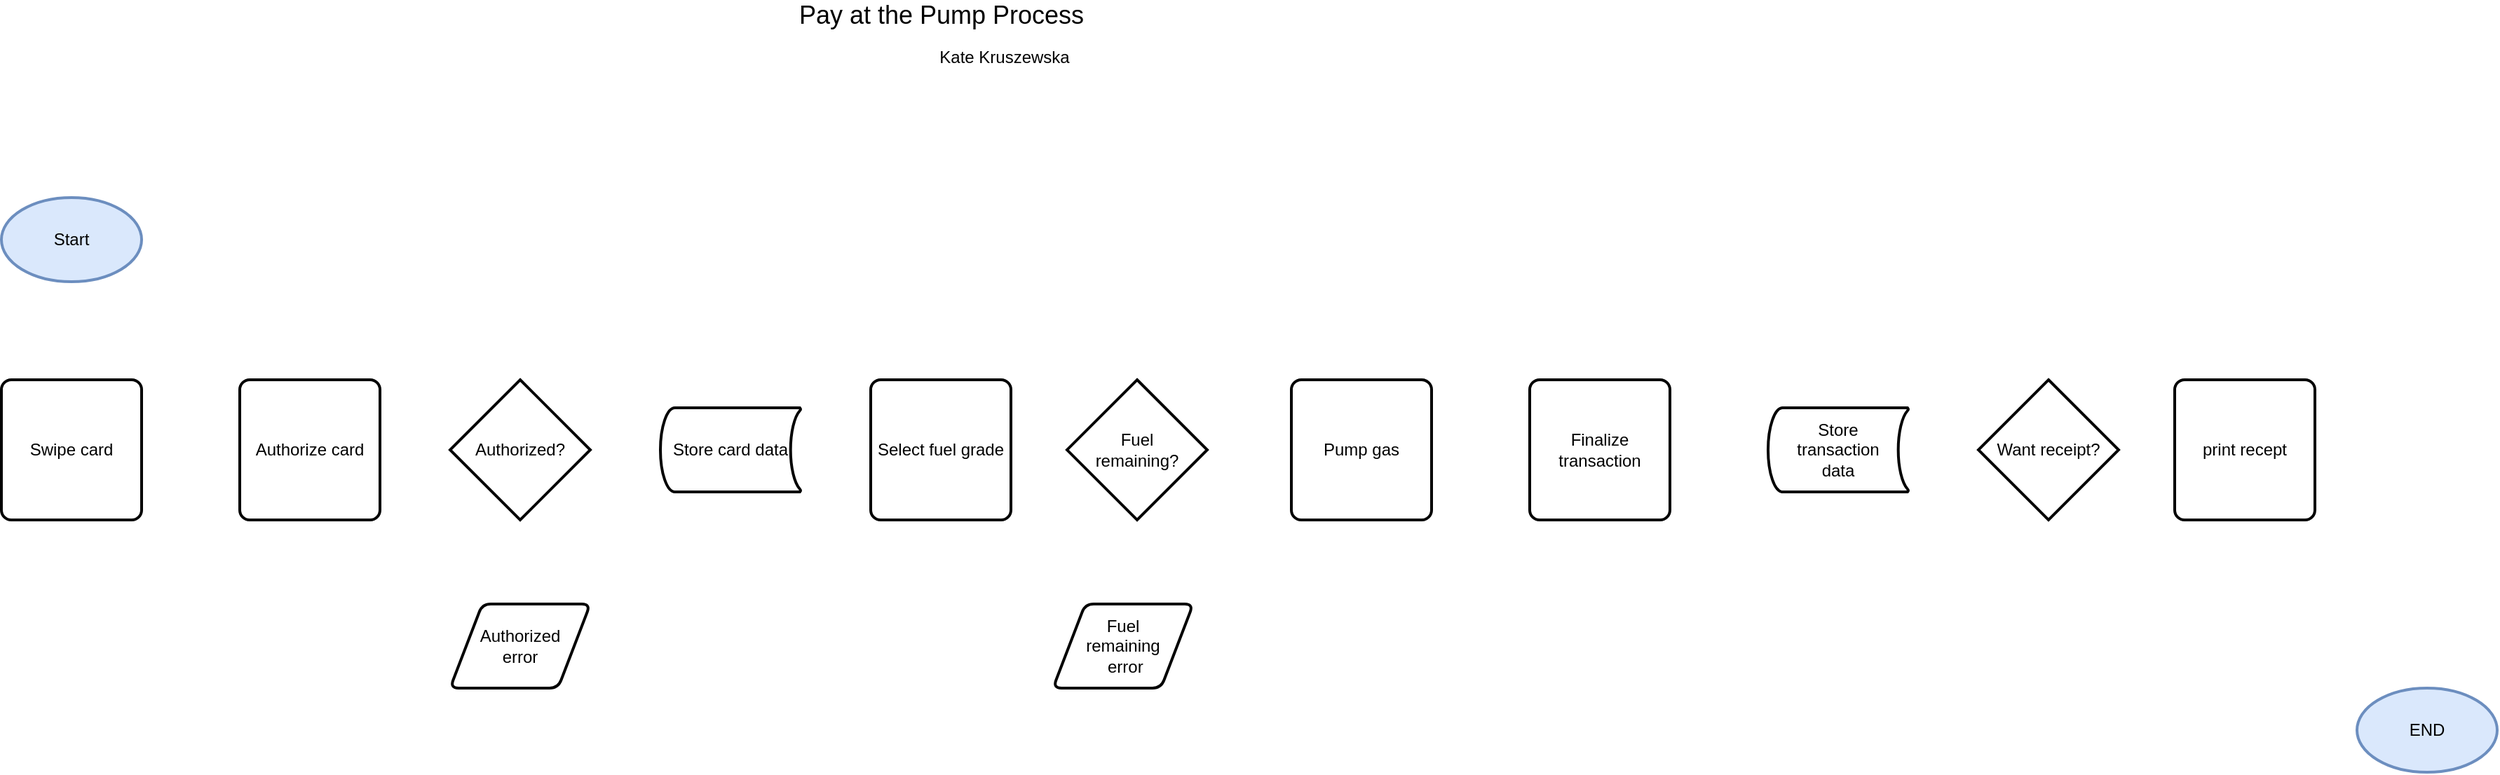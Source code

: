 <mxfile version="14.9.4" type="github">
  <diagram id="zmGsUcyChZNbhfFohodT" name="Page-1">
    <mxGraphModel dx="1422" dy="762" grid="1" gridSize="10" guides="1" tooltips="1" connect="1" arrows="1" fold="1" page="1" pageScale="1" pageWidth="827" pageHeight="1169" math="0" shadow="0">
      <root>
        <mxCell id="0" />
        <mxCell id="1" parent="0" />
        <mxCell id="DD39g5ud6WJz8WPrc-jZ-1" value="&lt;font style=&quot;font-size: 18px&quot;&gt;Pay at the Pump Process&lt;/font&gt;" style="text;html=1;align=center;verticalAlign=middle;resizable=0;points=[];autosize=1;strokeColor=none;" vertex="1" parent="1">
          <mxGeometry x="590" y="20" width="220" height="20" as="geometry" />
        </mxCell>
        <mxCell id="DD39g5ud6WJz8WPrc-jZ-2" value="Kate Kruszewska" style="text;html=1;align=center;verticalAlign=middle;resizable=0;points=[];autosize=1;strokeColor=none;" vertex="1" parent="1">
          <mxGeometry x="690" y="50" width="110" height="20" as="geometry" />
        </mxCell>
        <mxCell id="DD39g5ud6WJz8WPrc-jZ-3" value="Start" style="strokeWidth=2;html=1;shape=mxgraph.flowchart.start_1;whiteSpace=wrap;fillColor=#dae8fc;strokeColor=#6c8ebf;" vertex="1" parent="1">
          <mxGeometry x="30" y="160" width="100" height="60" as="geometry" />
        </mxCell>
        <mxCell id="DD39g5ud6WJz8WPrc-jZ-4" value="Swipe card" style="rounded=1;whiteSpace=wrap;html=1;absoluteArcSize=1;arcSize=14;strokeWidth=2;" vertex="1" parent="1">
          <mxGeometry x="30" y="290" width="100" height="100" as="geometry" />
        </mxCell>
        <mxCell id="DD39g5ud6WJz8WPrc-jZ-5" value="Authorize card" style="rounded=1;whiteSpace=wrap;html=1;absoluteArcSize=1;arcSize=14;strokeWidth=2;" vertex="1" parent="1">
          <mxGeometry x="200" y="290" width="100" height="100" as="geometry" />
        </mxCell>
        <mxCell id="DD39g5ud6WJz8WPrc-jZ-6" value="Authorized?" style="strokeWidth=2;html=1;shape=mxgraph.flowchart.decision;whiteSpace=wrap;" vertex="1" parent="1">
          <mxGeometry x="350" y="290" width="100" height="100" as="geometry" />
        </mxCell>
        <mxCell id="DD39g5ud6WJz8WPrc-jZ-7" value="Authorized&lt;br&gt;error" style="shape=parallelogram;html=1;strokeWidth=2;perimeter=parallelogramPerimeter;whiteSpace=wrap;rounded=1;arcSize=12;size=0.23;" vertex="1" parent="1">
          <mxGeometry x="350" y="450" width="100" height="60" as="geometry" />
        </mxCell>
        <mxCell id="DD39g5ud6WJz8WPrc-jZ-8" value="Store card data" style="strokeWidth=2;html=1;shape=mxgraph.flowchart.stored_data;whiteSpace=wrap;" vertex="1" parent="1">
          <mxGeometry x="500" y="310" width="100" height="60" as="geometry" />
        </mxCell>
        <mxCell id="DD39g5ud6WJz8WPrc-jZ-9" value="Select fuel grade" style="rounded=1;whiteSpace=wrap;html=1;absoluteArcSize=1;arcSize=14;strokeWidth=2;" vertex="1" parent="1">
          <mxGeometry x="650" y="290" width="100" height="100" as="geometry" />
        </mxCell>
        <mxCell id="DD39g5ud6WJz8WPrc-jZ-10" value="Fuel &lt;br&gt;remaining?" style="strokeWidth=2;html=1;shape=mxgraph.flowchart.decision;whiteSpace=wrap;" vertex="1" parent="1">
          <mxGeometry x="790" y="290" width="100" height="100" as="geometry" />
        </mxCell>
        <mxCell id="DD39g5ud6WJz8WPrc-jZ-11" value="Fuel &lt;br&gt;remaining&lt;br&gt;&amp;nbsp;error" style="shape=parallelogram;html=1;strokeWidth=2;perimeter=parallelogramPerimeter;whiteSpace=wrap;rounded=1;arcSize=12;size=0.23;" vertex="1" parent="1">
          <mxGeometry x="780" y="450" width="100" height="60" as="geometry" />
        </mxCell>
        <mxCell id="DD39g5ud6WJz8WPrc-jZ-12" value="Pump gas" style="rounded=1;whiteSpace=wrap;html=1;absoluteArcSize=1;arcSize=14;strokeWidth=2;" vertex="1" parent="1">
          <mxGeometry x="950" y="290" width="100" height="100" as="geometry" />
        </mxCell>
        <mxCell id="DD39g5ud6WJz8WPrc-jZ-13" value="Finalize transaction" style="rounded=1;whiteSpace=wrap;html=1;absoluteArcSize=1;arcSize=14;strokeWidth=2;" vertex="1" parent="1">
          <mxGeometry x="1120" y="290" width="100" height="100" as="geometry" />
        </mxCell>
        <mxCell id="DD39g5ud6WJz8WPrc-jZ-14" value="Store &lt;br&gt;transaction &lt;br&gt;data" style="strokeWidth=2;html=1;shape=mxgraph.flowchart.stored_data;whiteSpace=wrap;" vertex="1" parent="1">
          <mxGeometry x="1290" y="310" width="100" height="60" as="geometry" />
        </mxCell>
        <mxCell id="DD39g5ud6WJz8WPrc-jZ-16" value="Want receipt?" style="strokeWidth=2;html=1;shape=mxgraph.flowchart.decision;whiteSpace=wrap;" vertex="1" parent="1">
          <mxGeometry x="1440" y="290" width="100" height="100" as="geometry" />
        </mxCell>
        <mxCell id="DD39g5ud6WJz8WPrc-jZ-17" value="print recept" style="rounded=1;whiteSpace=wrap;html=1;absoluteArcSize=1;arcSize=14;strokeWidth=2;" vertex="1" parent="1">
          <mxGeometry x="1580" y="290" width="100" height="100" as="geometry" />
        </mxCell>
        <mxCell id="DD39g5ud6WJz8WPrc-jZ-18" value="END" style="strokeWidth=2;html=1;shape=mxgraph.flowchart.start_1;whiteSpace=wrap;fillColor=#dae8fc;strokeColor=#6c8ebf;" vertex="1" parent="1">
          <mxGeometry x="1710" y="510" width="100" height="60" as="geometry" />
        </mxCell>
      </root>
    </mxGraphModel>
  </diagram>
</mxfile>
